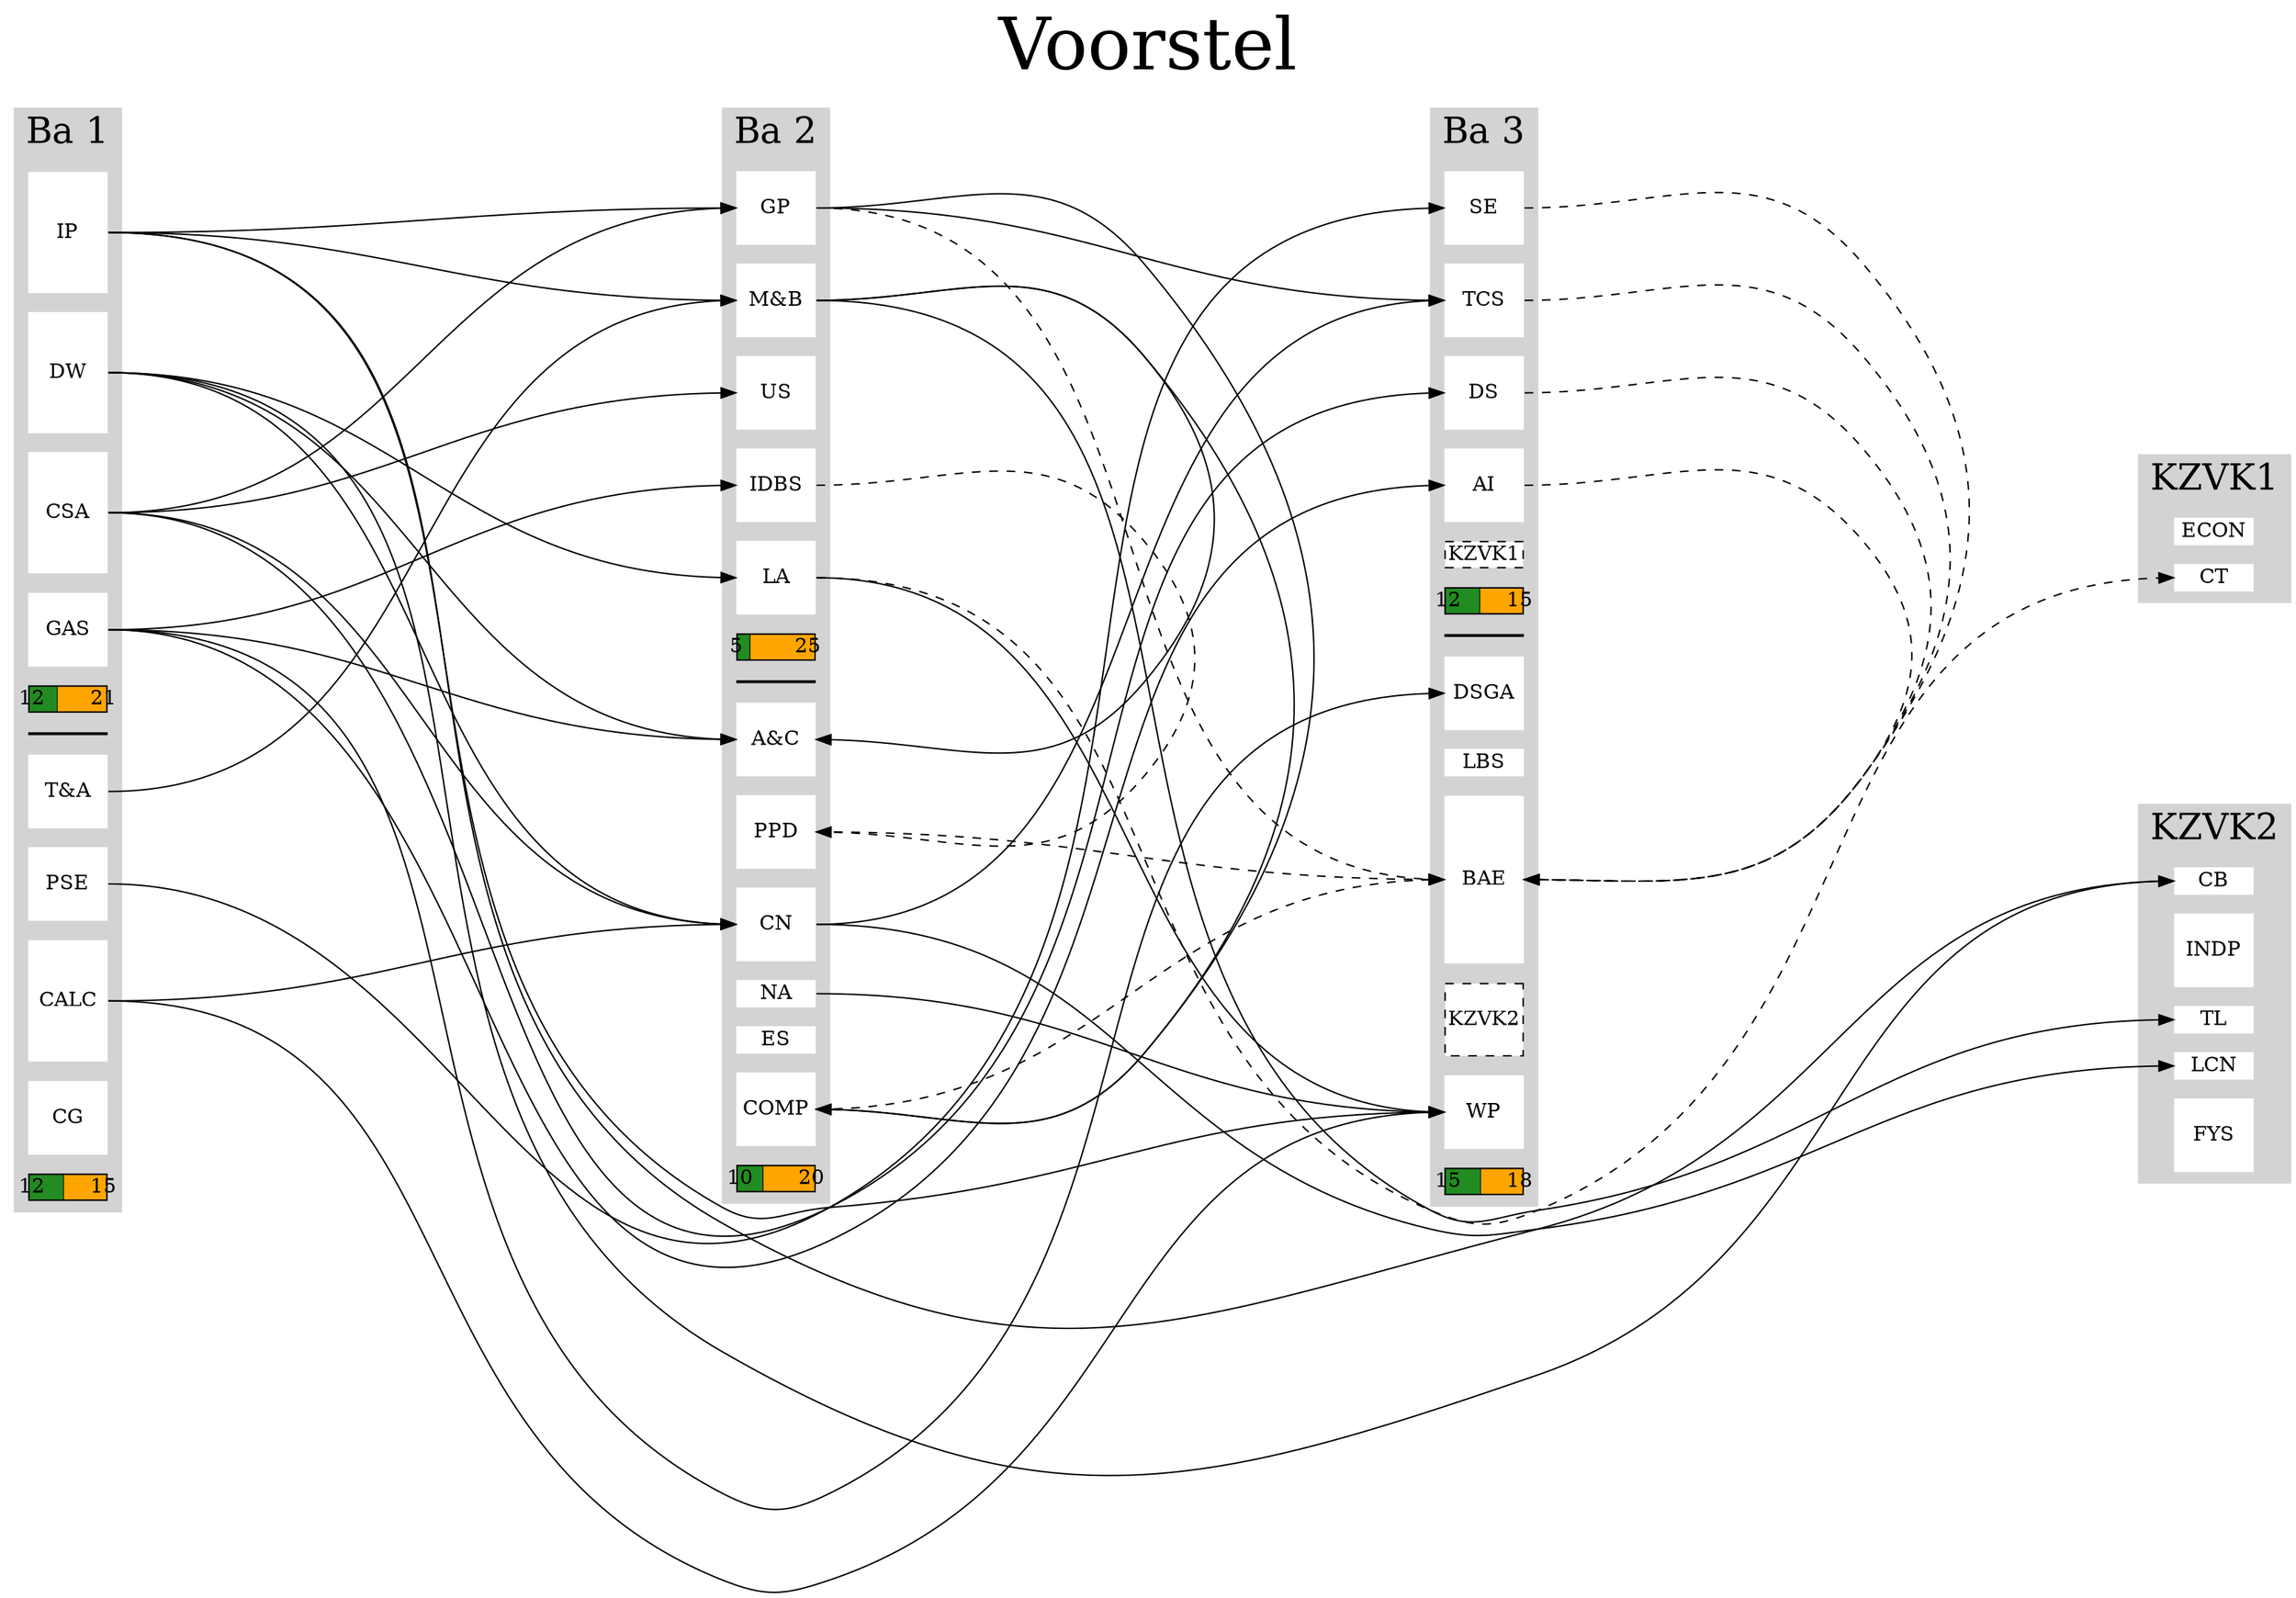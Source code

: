 digraph Studieprogramma{
	node [shape="rect", pin=true, style=filled, fillcolor=white, color=white, height=0.7, fixedsize=true];
	graph [ranksep="6", nodesep="0.2" splines=true, concentrate=false];
	edge [constraint=false];

    labelloc="t";
    label=<<FONT POINT-SIZE="50">Voorstel</FONT>>;

    fontsize=25

	/*
	3 SP = 0.25
	6 SP = 0.7
	9 SP = 1.15
	12 SP = 1.6
	*/

	rankdir="LR"

	subgraph cluster_ba1{
		label = "Ba 1"
		style=filled;
		color=lightgrey;

                        IP [label="IP", height=1.1500000000000001, color=white, fillcolor=white];
                        DW [label="DW", height=1.1500000000000001, color=white, fillcolor=white];
                        CSA [label="CSA", height=1.1500000000000001, color=white, fillcolor=white];
                        GAS [label="GAS", height=0.7, color=white, fillcolor=white];

            	ba1_sem1_ratio [height=0.25, style=striped, color=black, fillcolor="forestgreen;0.36363636363636365:orange", label="12       21"]

                ba1_sem [height=0, fixedsize=true, label="", color=black];
                        TA [label="T&amp;A", height=0.7, color=white, fillcolor=white];
                        PSE [label="PSE", height=0.7, color=white, fillcolor=white];
                        CALC [label="CALC", height=1.1500000000000001, color=white, fillcolor=white];
                        CG [label="CG", height=0.7, color=white, fillcolor=white];

            	ba1_sem2_ratio [height=0.25, style=striped, color=black, fillcolor="forestgreen;0.4444444444444444:orange", label="12       15"]

	}
	subgraph cluster_ba2{
		label = "Ba 2"
		style=filled;
		color=lightgrey;

                        GP [label="GP", height=0.7, color=white, fillcolor=white];
                        MB [label="M&amp;B", height=0.7, color=white, fillcolor=white];
                        US [label="US", height=0.7, color=white, fillcolor=white];
                        IDBS [label="IDBS", height=0.7, color=white, fillcolor=white];
                        LA [label="LA", height=0.7, color=white, fillcolor=white];

            	ba2_sem1_ratio [height=0.25, style=striped, color=black, fillcolor="forestgreen;0.16666666666666666:orange", label="5        25"]

                ba2_sem [height=0, fixedsize=true, label="", color=black];
                        AC [label="A&amp;C", height=0.7, color=white, fillcolor=white];
                        PPD [label="PPD", height=0.7, color=white, fillcolor=white];
                        CN [label="CN", height=0.7, color=white, fillcolor=white];
                        NA [label="NA", height=0.25, color=white, fillcolor=white];
                        ES [label="ES", height=0.25, color=white, fillcolor=white];
                        COMP [label="COMP", height=0.7, color=white, fillcolor=white];

            	ba2_sem2_ratio [height=0.25, style=striped, color=black, fillcolor="forestgreen;0.3333333333333333:orange", label="10       20"]

	}
	subgraph cluster_ba3{
		label = "Ba 3"
		style=filled;
		color=lightgrey;

                        SE [label="SE", height=0.7, color=white, fillcolor=white];
                        TCS [label="TCS", height=0.7, color=white, fillcolor=white];
                        DS [label="DS", height=0.7, color=white, fillcolor=white];
                        AI [label="AI", height=0.7, color=white, fillcolor=white];
                    KZVK1 [label="KZVK1", style="filled, dashed" height=0.25, fillcolor=white, color=black];

            	ba3_sem1_ratio [height=0.25, style=striped, color=black, fillcolor="forestgreen;0.4444444444444444:orange", label="12       15"]

                ba3_sem [height=0, fixedsize=true, label="", color=black];
                        DSGA [label="DSGA", height=0.7, color=white, fillcolor=white];
                        LBS [label="LBS", height=0.25, color=white, fillcolor=white];
                        BAE [label="BAE", height=1.6, color=white, fillcolor=white];
                    KZVK2 [label="KZVK2", style="filled, dashed" height=0.7, fillcolor=white, color=black];
                        WP [label="WP", height=0.7, color=white, fillcolor=white];

            	ba3_sem2_ratio [height=0.25, style=striped, color=black, fillcolor="forestgreen;0.45454545454545453:orange", label="15       18"]

	}

            subgraph cluster_KZVK1{
                label = "KZVK1"
                style=filled;
                color=lightgrey;
                edge	[constraint=true, style=invis];

                            ECON [label="ECON", height=0.25, color=white, fillcolor=white];
                        KZVK1 -> ECON;
                            CT [label="CT", height=0.25, color=white, fillcolor=white];
                        KZVK1 -> CT;
            }
            subgraph cluster_KZVK2{
                label = "KZVK2"
                style=filled;
                color=lightgrey;
                edge	[constraint=true, style=invis];

                            CB [label="CB", height=0.25, color=white, fillcolor=white];
                        KZVK2 -> CB;
                            INDP [label="INDP", height=0.7, color=white, fillcolor=white];
                        KZVK2 -> INDP;
                            TL [label="TL", height=0.25, color=white, fillcolor=white];
                        KZVK2 -> TL;
                            LCN [label="LCN", height=0.25, color=white, fillcolor=white];
                        KZVK2 -> LCN;
                            FYS [label="FYS", height=0.7, color=white, fillcolor=white];
                        KZVK2 -> FYS;
            }


	# align clusters by adding invis edge between top items.
	{
		edge	[constraint=true, style=invis];
            IP:ne -> GP:nw;
            GP:ne -> SE:nw;
	}

        # =====================
        # =	dependencies Ba 1	=
        # =====================
            # IP
            # DW
            # CSA
            # GAS
            # T&A
            # PSE
            # CALC
            # CG
        # =====================
        # =	dependencies Ba 2	=
        # =====================
            # GP
                    IP:e -> GP:w [color=black, penwidth=1];
                    CSA:e -> GP:w [color=black, penwidth=1];
            # M&B
                    TA:e -> MB:w [color=black, penwidth=1];
                    IP:e -> MB:w [color=black, penwidth=1];
            # US
                    CSA:e -> US:w [color=black, penwidth=1];
            # IDBS
                    GAS:e -> IDBS:w [color=black, penwidth=1];
            # LA
                    DW:e -> LA:w [color=black, penwidth=1];
            # A&C
                    DW:e -> AC:w [color=black, penwidth=1];
                    GAS:e -> AC:w [color=black, penwidth=1];
                    MB:e -> AC:e [color=black, penwidth=1];
            # PPD
                    IDBS:e -> PPD:e [color=black, style="dashed", penwidth=1];
            # CN
                    DW:e -> CN:w [color=black, penwidth=1];
                    CSA:e -> CN:w [color=black, penwidth=1];
                    CALC:e -> CN:w [color=black, penwidth=1];
            # NA
            # ES
            # COMP
                    GP:e -> COMP:e [color=black, penwidth=1];
                    MB:e -> COMP:e [color=black, penwidth=1];
        # =====================
        # =	dependencies Ba 3	=
        # =====================
            # SE
                    PSE:e -> SE:w [color=black, penwidth=1];
            # TCS
                    GP:e -> TCS:w [color=black, penwidth=1];
                    CN:e -> TCS:w [color=black, penwidth=1];
            # DS
                    CSA:e -> DS:w [color=black, penwidth=1];
            # AI
                    GAS:e -> AI:w [color=black, penwidth=1];
            # KZVK1
            # ECON
            # CT
                    LA:e -> CT:w [color=black, style="dashed", penwidth=1];
            # DSGA
                    GAS:e -> DSGA:w [color=black, penwidth=1];
            # LBS
            # BAE
                    GP:e -> BAE:w [color=black, style="dashed", penwidth=1];
                    PPD:e -> BAE:w [color=black, style="dashed", penwidth=1];
                    SE:e -> BAE:e [color=black, style="dashed", penwidth=1];
                    TCS:e -> BAE:e [color=black, style="dashed", penwidth=1];
                    DS:e -> BAE:e [color=black, style="dashed", penwidth=1];
                    AI:e -> BAE:e [color=black, style="dashed", penwidth=1];
                    COMP:e -> BAE:w [color=black, style="dashed", penwidth=1];
            # KZVK2
            # CB
                    IP:e -> CB:w [color=black, penwidth=1];
                    DW:e -> CB:w [color=black, penwidth=1];
            # INDP
            # TL
                    MB:e -> TL:w [color=black, penwidth=1];
            # LCN
                    CN:e -> LCN:w [color=black, penwidth=1];
            # FYS
            # WP
                    CALC:e -> WP:w [color=black, penwidth=1];
                    LA:e -> WP:w [color=black, penwidth=1];
                    NA:e -> WP:w [color=black, penwidth=1];
                    IP:e -> WP:w [color=black, penwidth=1];


}